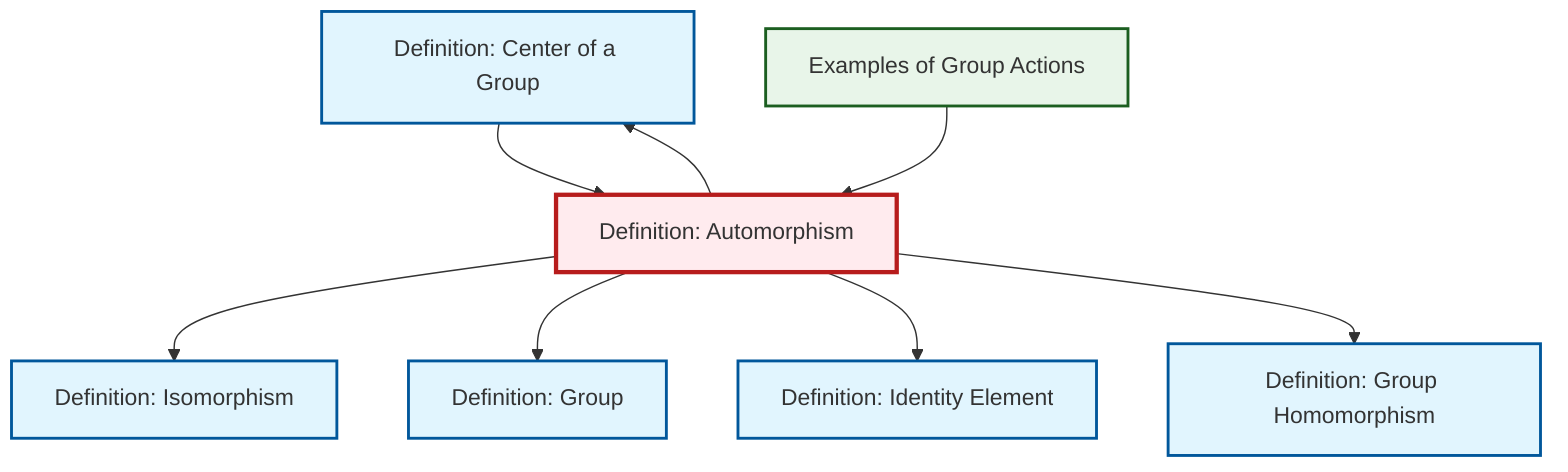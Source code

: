 graph TD
    classDef definition fill:#e1f5fe,stroke:#01579b,stroke-width:2px
    classDef theorem fill:#f3e5f5,stroke:#4a148c,stroke-width:2px
    classDef axiom fill:#fff3e0,stroke:#e65100,stroke-width:2px
    classDef example fill:#e8f5e9,stroke:#1b5e20,stroke-width:2px
    classDef current fill:#ffebee,stroke:#b71c1c,stroke-width:3px
    def-identity-element["Definition: Identity Element"]:::definition
    def-isomorphism["Definition: Isomorphism"]:::definition
    def-center-of-group["Definition: Center of a Group"]:::definition
    def-homomorphism["Definition: Group Homomorphism"]:::definition
    def-automorphism["Definition: Automorphism"]:::definition
    ex-group-action-examples["Examples of Group Actions"]:::example
    def-group["Definition: Group"]:::definition
    def-center-of-group --> def-automorphism
    def-automorphism --> def-isomorphism
    def-automorphism --> def-group
    ex-group-action-examples --> def-automorphism
    def-automorphism --> def-identity-element
    def-automorphism --> def-center-of-group
    def-automorphism --> def-homomorphism
    class def-automorphism current